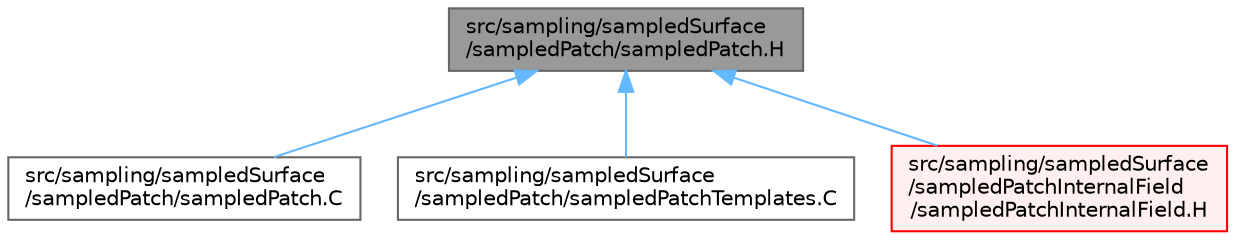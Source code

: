 digraph "src/sampling/sampledSurface/sampledPatch/sampledPatch.H"
{
 // LATEX_PDF_SIZE
  bgcolor="transparent";
  edge [fontname=Helvetica,fontsize=10,labelfontname=Helvetica,labelfontsize=10];
  node [fontname=Helvetica,fontsize=10,shape=box,height=0.2,width=0.4];
  Node1 [id="Node000001",label="src/sampling/sampledSurface\l/sampledPatch/sampledPatch.H",height=0.2,width=0.4,color="gray40", fillcolor="grey60", style="filled", fontcolor="black",tooltip=" "];
  Node1 -> Node2 [id="edge1_Node000001_Node000002",dir="back",color="steelblue1",style="solid",tooltip=" "];
  Node2 [id="Node000002",label="src/sampling/sampledSurface\l/sampledPatch/sampledPatch.C",height=0.2,width=0.4,color="grey40", fillcolor="white", style="filled",URL="$sampledPatch_8C.html",tooltip=" "];
  Node1 -> Node3 [id="edge2_Node000001_Node000003",dir="back",color="steelblue1",style="solid",tooltip=" "];
  Node3 [id="Node000003",label="src/sampling/sampledSurface\l/sampledPatch/sampledPatchTemplates.C",height=0.2,width=0.4,color="grey40", fillcolor="white", style="filled",URL="$sampledPatchTemplates_8C.html",tooltip=" "];
  Node1 -> Node4 [id="edge3_Node000001_Node000004",dir="back",color="steelblue1",style="solid",tooltip=" "];
  Node4 [id="Node000004",label="src/sampling/sampledSurface\l/sampledPatchInternalField\l/sampledPatchInternalField.H",height=0.2,width=0.4,color="red", fillcolor="#FFF0F0", style="filled",URL="$sampledPatchInternalField_8H.html",tooltip=" "];
}

